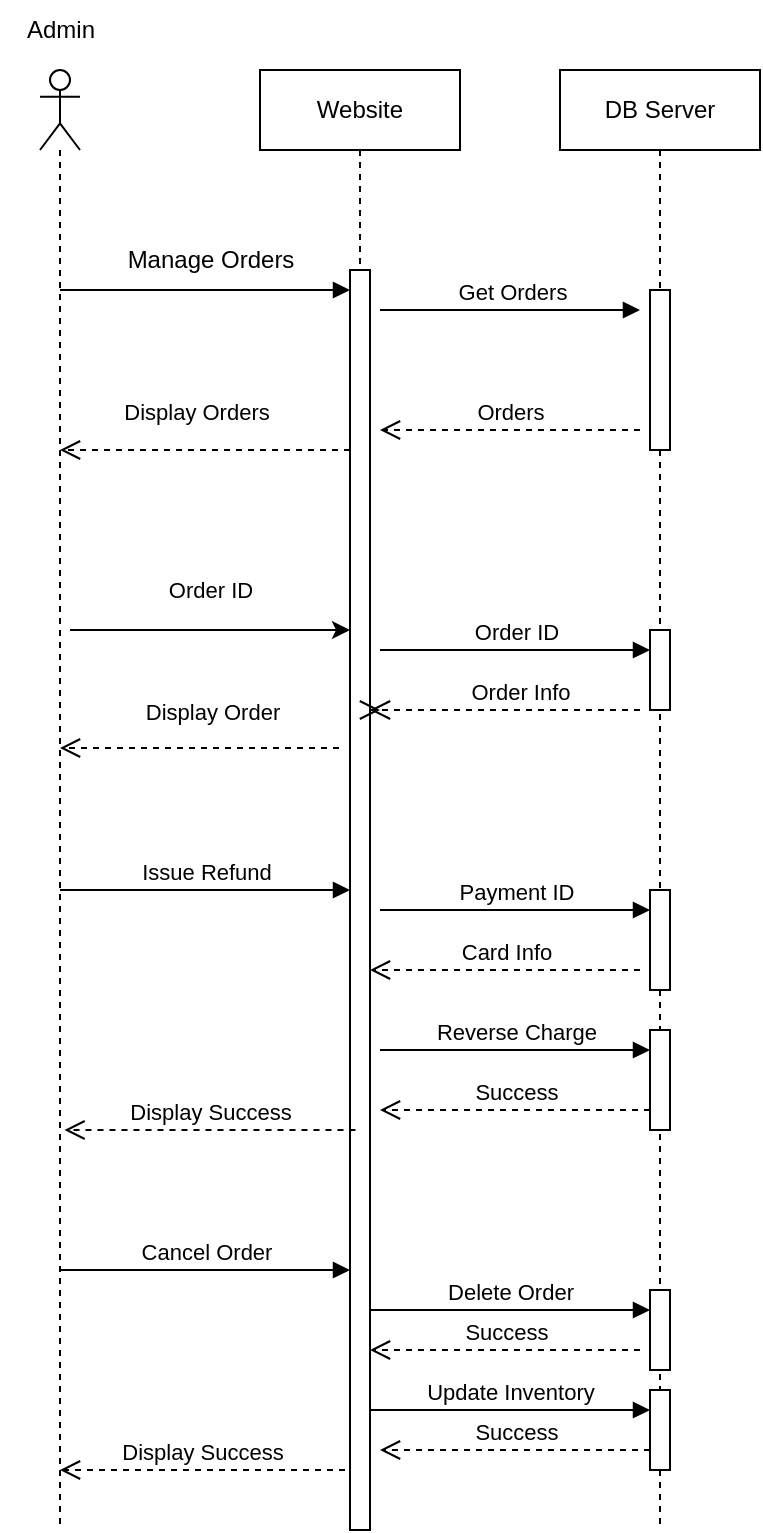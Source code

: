 <mxfile version="24.7.16">
  <diagram name="Page-1" id="SqGpKZy3rk-pt0Fl035s">
    <mxGraphModel dx="2049" dy="1111" grid="1" gridSize="10" guides="1" tooltips="1" connect="1" arrows="1" fold="1" page="1" pageScale="1" pageWidth="850" pageHeight="1100" math="0" shadow="0">
      <root>
        <mxCell id="0" />
        <mxCell id="1" parent="0" />
        <mxCell id="9qEvB95c6-eQE3mT2UkR-4" value="Website" style="shape=umlLifeline;perimeter=lifelinePerimeter;whiteSpace=wrap;html=1;container=1;dropTarget=0;collapsible=0;recursiveResize=0;outlineConnect=0;portConstraint=eastwest;newEdgeStyle={&quot;curved&quot;:0,&quot;rounded&quot;:0};" parent="1" vertex="1">
          <mxGeometry x="355" y="185" width="100" height="730" as="geometry" />
        </mxCell>
        <mxCell id="9qEvB95c6-eQE3mT2UkR-8" value="" style="html=1;points=[[0,0,0,0,5],[0,1,0,0,-5],[1,0,0,0,5],[1,1,0,0,-5]];perimeter=orthogonalPerimeter;outlineConnect=0;targetShapes=umlLifeline;portConstraint=eastwest;newEdgeStyle={&quot;curved&quot;:0,&quot;rounded&quot;:0};" parent="9qEvB95c6-eQE3mT2UkR-4" vertex="1">
          <mxGeometry x="45" y="100" width="10" height="630" as="geometry" />
        </mxCell>
        <mxCell id="9qEvB95c6-eQE3mT2UkR-5" value="DB Server" style="shape=umlLifeline;perimeter=lifelinePerimeter;whiteSpace=wrap;html=1;container=1;dropTarget=0;collapsible=0;recursiveResize=0;outlineConnect=0;portConstraint=eastwest;newEdgeStyle={&quot;curved&quot;:0,&quot;rounded&quot;:0};" parent="1" vertex="1">
          <mxGeometry x="505" y="185" width="100" height="730" as="geometry" />
        </mxCell>
        <mxCell id="9qEvB95c6-eQE3mT2UkR-11" value="" style="html=1;points=[[0,0,0,0,5],[0,1,0,0,-5],[1,0,0,0,5],[1,1,0,0,-5]];perimeter=orthogonalPerimeter;outlineConnect=0;targetShapes=umlLifeline;portConstraint=eastwest;newEdgeStyle={&quot;curved&quot;:0,&quot;rounded&quot;:0};" parent="9qEvB95c6-eQE3mT2UkR-5" vertex="1">
          <mxGeometry x="45" y="110" width="10" height="80" as="geometry" />
        </mxCell>
        <mxCell id="9qEvB95c6-eQE3mT2UkR-19" value="" style="html=1;points=[[0,0,0,0,5],[0,1,0,0,-5],[1,0,0,0,5],[1,1,0,0,-5]];perimeter=orthogonalPerimeter;outlineConnect=0;targetShapes=umlLifeline;portConstraint=eastwest;newEdgeStyle={&quot;curved&quot;:0,&quot;rounded&quot;:0};" parent="9qEvB95c6-eQE3mT2UkR-5" vertex="1">
          <mxGeometry x="45" y="280" width="10" height="40" as="geometry" />
        </mxCell>
        <mxCell id="9qEvB95c6-eQE3mT2UkR-35" value="" style="html=1;points=[[0,0,0,0,5],[0,1,0,0,-5],[1,0,0,0,5],[1,1,0,0,-5]];perimeter=orthogonalPerimeter;outlineConnect=0;targetShapes=umlLifeline;portConstraint=eastwest;newEdgeStyle={&quot;curved&quot;:0,&quot;rounded&quot;:0};" parent="9qEvB95c6-eQE3mT2UkR-5" vertex="1">
          <mxGeometry x="45" y="410" width="10" height="50" as="geometry" />
        </mxCell>
        <mxCell id="9qEvB95c6-eQE3mT2UkR-37" value="" style="html=1;points=[[0,0,0,0,5],[0,1,0,0,-5],[1,0,0,0,5],[1,1,0,0,-5]];perimeter=orthogonalPerimeter;outlineConnect=0;targetShapes=umlLifeline;portConstraint=eastwest;newEdgeStyle={&quot;curved&quot;:0,&quot;rounded&quot;:0};" parent="9qEvB95c6-eQE3mT2UkR-5" vertex="1">
          <mxGeometry x="45" y="480" width="10" height="50" as="geometry" />
        </mxCell>
        <mxCell id="9qEvB95c6-eQE3mT2UkR-44" value="" style="html=1;points=[[0,0,0,0,5],[0,1,0,0,-5],[1,0,0,0,5],[1,1,0,0,-5]];perimeter=orthogonalPerimeter;outlineConnect=0;targetShapes=umlLifeline;portConstraint=eastwest;newEdgeStyle={&quot;curved&quot;:0,&quot;rounded&quot;:0};" parent="9qEvB95c6-eQE3mT2UkR-5" vertex="1">
          <mxGeometry x="45" y="610" width="10" height="40" as="geometry" />
        </mxCell>
        <mxCell id="9qEvB95c6-eQE3mT2UkR-46" value="" style="html=1;points=[[0,0,0,0,5],[0,1,0,0,-5],[1,0,0,0,5],[1,1,0,0,-5]];perimeter=orthogonalPerimeter;outlineConnect=0;targetShapes=umlLifeline;portConstraint=eastwest;newEdgeStyle={&quot;curved&quot;:0,&quot;rounded&quot;:0};" parent="9qEvB95c6-eQE3mT2UkR-5" vertex="1">
          <mxGeometry x="45" y="660" width="10" height="40" as="geometry" />
        </mxCell>
        <mxCell id="9qEvB95c6-eQE3mT2UkR-9" value="" style="html=1;verticalAlign=bottom;endArrow=block;curved=0;rounded=0;" parent="1" target="9qEvB95c6-eQE3mT2UkR-8" edge="1">
          <mxGeometry width="80" relative="1" as="geometry">
            <mxPoint x="255" y="295" as="sourcePoint" />
            <mxPoint x="405" y="295" as="targetPoint" />
          </mxGeometry>
        </mxCell>
        <mxCell id="9qEvB95c6-eQE3mT2UkR-10" value="&lt;div&gt;Get Orders&lt;/div&gt;" style="html=1;verticalAlign=bottom;endArrow=block;curved=0;rounded=0;" parent="1" edge="1">
          <mxGeometry x="0.004" width="80" relative="1" as="geometry">
            <mxPoint x="415" y="305" as="sourcePoint" />
            <mxPoint x="545" y="305" as="targetPoint" />
            <Array as="points">
              <mxPoint x="485" y="305" />
            </Array>
            <mxPoint as="offset" />
          </mxGeometry>
        </mxCell>
        <mxCell id="9qEvB95c6-eQE3mT2UkR-12" value="&lt;div&gt;Orders&lt;/div&gt;" style="html=1;verticalAlign=bottom;endArrow=open;dashed=1;endSize=8;curved=0;rounded=0;" parent="1" edge="1">
          <mxGeometry relative="1" as="geometry">
            <mxPoint x="545" y="365" as="sourcePoint" />
            <mxPoint x="415" y="365" as="targetPoint" />
          </mxGeometry>
        </mxCell>
        <mxCell id="9qEvB95c6-eQE3mT2UkR-13" value="Display Orders" style="html=1;verticalAlign=bottom;endArrow=open;dashed=1;endSize=8;curved=0;rounded=0;" parent="1" target="9qEvB95c6-eQE3mT2UkR-27" edge="1">
          <mxGeometry x="0.071" y="-10" relative="1" as="geometry">
            <mxPoint x="400" y="375" as="sourcePoint" />
            <mxPoint x="260" y="375" as="targetPoint" />
            <mxPoint as="offset" />
          </mxGeometry>
        </mxCell>
        <mxCell id="9qEvB95c6-eQE3mT2UkR-16" style="edgeStyle=orthogonalEdgeStyle;rounded=0;orthogonalLoop=1;jettySize=auto;html=1;curved=0;" parent="1" edge="1">
          <mxGeometry relative="1" as="geometry">
            <mxPoint x="260" y="465" as="sourcePoint" />
            <mxPoint x="400" y="465" as="targetPoint" />
          </mxGeometry>
        </mxCell>
        <mxCell id="9qEvB95c6-eQE3mT2UkR-17" value="Order ID" style="edgeLabel;html=1;align=center;verticalAlign=middle;resizable=0;points=[];" parent="9qEvB95c6-eQE3mT2UkR-16" vertex="1" connectable="0">
          <mxGeometry x="-0.157" y="2" relative="1" as="geometry">
            <mxPoint x="11" y="-18" as="offset" />
          </mxGeometry>
        </mxCell>
        <mxCell id="9qEvB95c6-eQE3mT2UkR-18" value="Order ID" style="html=1;verticalAlign=bottom;endArrow=block;curved=0;rounded=0;" parent="1" target="9qEvB95c6-eQE3mT2UkR-19" edge="1">
          <mxGeometry width="80" relative="1" as="geometry">
            <mxPoint x="415" y="475" as="sourcePoint" />
            <mxPoint x="535" y="475" as="targetPoint" />
          </mxGeometry>
        </mxCell>
        <mxCell id="9qEvB95c6-eQE3mT2UkR-20" value="Order Info" style="html=1;verticalAlign=bottom;endArrow=open;dashed=1;endSize=8;curved=0;rounded=0;endFill=0;" parent="1" edge="1">
          <mxGeometry x="1" y="70" relative="1" as="geometry">
            <mxPoint x="410" y="505" as="sourcePoint" />
            <mxPoint x="415" y="505" as="targetPoint" />
            <mxPoint x="70" y="70" as="offset" />
          </mxGeometry>
        </mxCell>
        <mxCell id="9qEvB95c6-eQE3mT2UkR-21" value="Display Order" style="html=1;verticalAlign=bottom;endArrow=open;dashed=1;endSize=8;curved=0;rounded=0;" parent="1" target="9qEvB95c6-eQE3mT2UkR-27" edge="1">
          <mxGeometry x="-0.07" y="-9" relative="1" as="geometry">
            <mxPoint x="394.5" y="524" as="sourcePoint" />
            <mxPoint x="245" y="524" as="targetPoint" />
            <mxPoint x="1" as="offset" />
          </mxGeometry>
        </mxCell>
        <mxCell id="9qEvB95c6-eQE3mT2UkR-26" value="" style="html=1;verticalAlign=bottom;endArrow=open;dashed=1;endSize=8;curved=0;rounded=0;" parent="1" target="9qEvB95c6-eQE3mT2UkR-8" edge="1">
          <mxGeometry relative="1" as="geometry">
            <mxPoint x="545" y="505" as="sourcePoint" />
            <mxPoint x="410" y="505" as="targetPoint" />
          </mxGeometry>
        </mxCell>
        <mxCell id="9qEvB95c6-eQE3mT2UkR-27" value="" style="shape=umlLifeline;perimeter=lifelinePerimeter;whiteSpace=wrap;html=1;container=1;dropTarget=0;collapsible=0;recursiveResize=0;outlineConnect=0;portConstraint=eastwest;newEdgeStyle={&quot;curved&quot;:0,&quot;rounded&quot;:0};participant=umlActor;" parent="1" vertex="1">
          <mxGeometry x="245" y="185" width="20" height="730" as="geometry" />
        </mxCell>
        <mxCell id="9qEvB95c6-eQE3mT2UkR-28" value="Admin" style="text;html=1;align=center;verticalAlign=middle;resizable=0;points=[];autosize=1;strokeColor=none;fillColor=none;" parent="1" vertex="1">
          <mxGeometry x="225" y="150" width="60" height="30" as="geometry" />
        </mxCell>
        <mxCell id="9qEvB95c6-eQE3mT2UkR-29" value="&lt;div&gt;Manage Orders&lt;/div&gt;" style="text;html=1;align=center;verticalAlign=middle;resizable=0;points=[];autosize=1;strokeColor=none;fillColor=none;" parent="1" vertex="1">
          <mxGeometry x="275" y="265" width="110" height="30" as="geometry" />
        </mxCell>
        <mxCell id="9qEvB95c6-eQE3mT2UkR-31" value="Issue Refund" style="html=1;verticalAlign=bottom;endArrow=block;curved=0;rounded=0;" parent="1" target="9qEvB95c6-eQE3mT2UkR-8" edge="1">
          <mxGeometry x="0.003" width="80" relative="1" as="geometry">
            <mxPoint x="255" y="595" as="sourcePoint" />
            <mxPoint x="385" y="595" as="targetPoint" />
            <mxPoint as="offset" />
          </mxGeometry>
        </mxCell>
        <mxCell id="9qEvB95c6-eQE3mT2UkR-34" value="Payment ID" style="html=1;verticalAlign=bottom;endArrow=block;curved=0;rounded=0;" parent="1" target="9qEvB95c6-eQE3mT2UkR-35" edge="1">
          <mxGeometry width="80" relative="1" as="geometry">
            <mxPoint x="415" y="605" as="sourcePoint" />
            <mxPoint x="535" y="605" as="targetPoint" />
          </mxGeometry>
        </mxCell>
        <mxCell id="9qEvB95c6-eQE3mT2UkR-36" value="Card Info" style="html=1;verticalAlign=bottom;endArrow=open;dashed=1;endSize=8;curved=0;rounded=0;" parent="1" target="9qEvB95c6-eQE3mT2UkR-8" edge="1">
          <mxGeometry relative="1" as="geometry">
            <mxPoint x="545" y="635" as="sourcePoint" />
            <mxPoint x="435" y="635" as="targetPoint" />
          </mxGeometry>
        </mxCell>
        <mxCell id="9qEvB95c6-eQE3mT2UkR-38" value="Reverse Charge" style="html=1;verticalAlign=bottom;endArrow=block;curved=0;rounded=0;" parent="1" target="9qEvB95c6-eQE3mT2UkR-37" edge="1">
          <mxGeometry width="80" relative="1" as="geometry">
            <mxPoint x="415" y="675" as="sourcePoint" />
            <mxPoint x="495" y="675" as="targetPoint" />
          </mxGeometry>
        </mxCell>
        <mxCell id="9qEvB95c6-eQE3mT2UkR-40" value="Success" style="html=1;verticalAlign=bottom;endArrow=open;dashed=1;endSize=8;curved=0;rounded=0;" parent="1" edge="1">
          <mxGeometry relative="1" as="geometry">
            <mxPoint x="550" y="705" as="sourcePoint" />
            <mxPoint x="415" y="705" as="targetPoint" />
          </mxGeometry>
        </mxCell>
        <mxCell id="9qEvB95c6-eQE3mT2UkR-41" value="Display Success" style="html=1;verticalAlign=bottom;endArrow=open;dashed=1;endSize=8;curved=0;rounded=0;" parent="1" edge="1">
          <mxGeometry relative="1" as="geometry">
            <mxPoint x="402.75" y="715" as="sourcePoint" />
            <mxPoint x="257.25" y="715" as="targetPoint" />
          </mxGeometry>
        </mxCell>
        <mxCell id="9qEvB95c6-eQE3mT2UkR-42" value="Cancel Order" style="html=1;verticalAlign=bottom;endArrow=block;curved=0;rounded=0;" parent="1" target="9qEvB95c6-eQE3mT2UkR-8" edge="1">
          <mxGeometry width="80" relative="1" as="geometry">
            <mxPoint x="255" y="785" as="sourcePoint" />
            <mxPoint x="335" y="785" as="targetPoint" />
          </mxGeometry>
        </mxCell>
        <mxCell id="9qEvB95c6-eQE3mT2UkR-43" value="Delete Order" style="html=1;verticalAlign=bottom;endArrow=block;curved=0;rounded=0;" parent="1" source="9qEvB95c6-eQE3mT2UkR-8" edge="1">
          <mxGeometry width="80" relative="1" as="geometry">
            <mxPoint x="435" y="805" as="sourcePoint" />
            <mxPoint x="550" y="805" as="targetPoint" />
          </mxGeometry>
        </mxCell>
        <mxCell id="9qEvB95c6-eQE3mT2UkR-45" value="Success" style="html=1;verticalAlign=bottom;endArrow=open;dashed=1;endSize=8;curved=0;rounded=0;" parent="1" target="9qEvB95c6-eQE3mT2UkR-8" edge="1">
          <mxGeometry relative="1" as="geometry">
            <mxPoint x="545" y="825" as="sourcePoint" />
            <mxPoint x="465" y="825" as="targetPoint" />
          </mxGeometry>
        </mxCell>
        <mxCell id="9qEvB95c6-eQE3mT2UkR-47" value="Update Inventory" style="html=1;verticalAlign=bottom;endArrow=block;curved=0;rounded=0;" parent="1" source="9qEvB95c6-eQE3mT2UkR-8" target="9qEvB95c6-eQE3mT2UkR-46" edge="1">
          <mxGeometry width="80" relative="1" as="geometry">
            <mxPoint x="435" y="855" as="sourcePoint" />
            <mxPoint x="545" y="855" as="targetPoint" />
            <Array as="points">
              <mxPoint x="525" y="855" />
            </Array>
          </mxGeometry>
        </mxCell>
        <mxCell id="9qEvB95c6-eQE3mT2UkR-48" value="Success" style="html=1;verticalAlign=bottom;endArrow=open;dashed=1;endSize=8;curved=0;rounded=0;" parent="1" edge="1">
          <mxGeometry relative="1" as="geometry">
            <mxPoint x="550" y="875" as="sourcePoint" />
            <mxPoint x="415" y="875" as="targetPoint" />
          </mxGeometry>
        </mxCell>
        <mxCell id="9qEvB95c6-eQE3mT2UkR-49" value="Display Success" style="html=1;verticalAlign=bottom;endArrow=open;dashed=1;endSize=8;curved=0;rounded=0;" parent="1" target="9qEvB95c6-eQE3mT2UkR-27" edge="1">
          <mxGeometry relative="1" as="geometry">
            <mxPoint x="397.5" y="885" as="sourcePoint" />
            <mxPoint x="262.5" y="885" as="targetPoint" />
          </mxGeometry>
        </mxCell>
      </root>
    </mxGraphModel>
  </diagram>
</mxfile>
